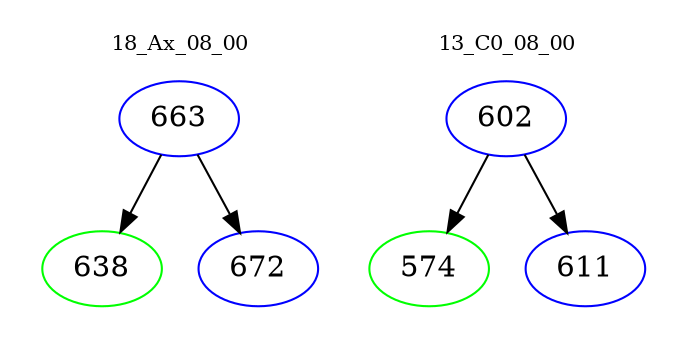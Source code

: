 digraph{
subgraph cluster_0 {
color = white
label = "18_Ax_08_00";
fontsize=10;
T0_663 [label="663", color="blue"]
T0_663 -> T0_638 [color="black"]
T0_638 [label="638", color="green"]
T0_663 -> T0_672 [color="black"]
T0_672 [label="672", color="blue"]
}
subgraph cluster_1 {
color = white
label = "13_C0_08_00";
fontsize=10;
T1_602 [label="602", color="blue"]
T1_602 -> T1_574 [color="black"]
T1_574 [label="574", color="green"]
T1_602 -> T1_611 [color="black"]
T1_611 [label="611", color="blue"]
}
}
